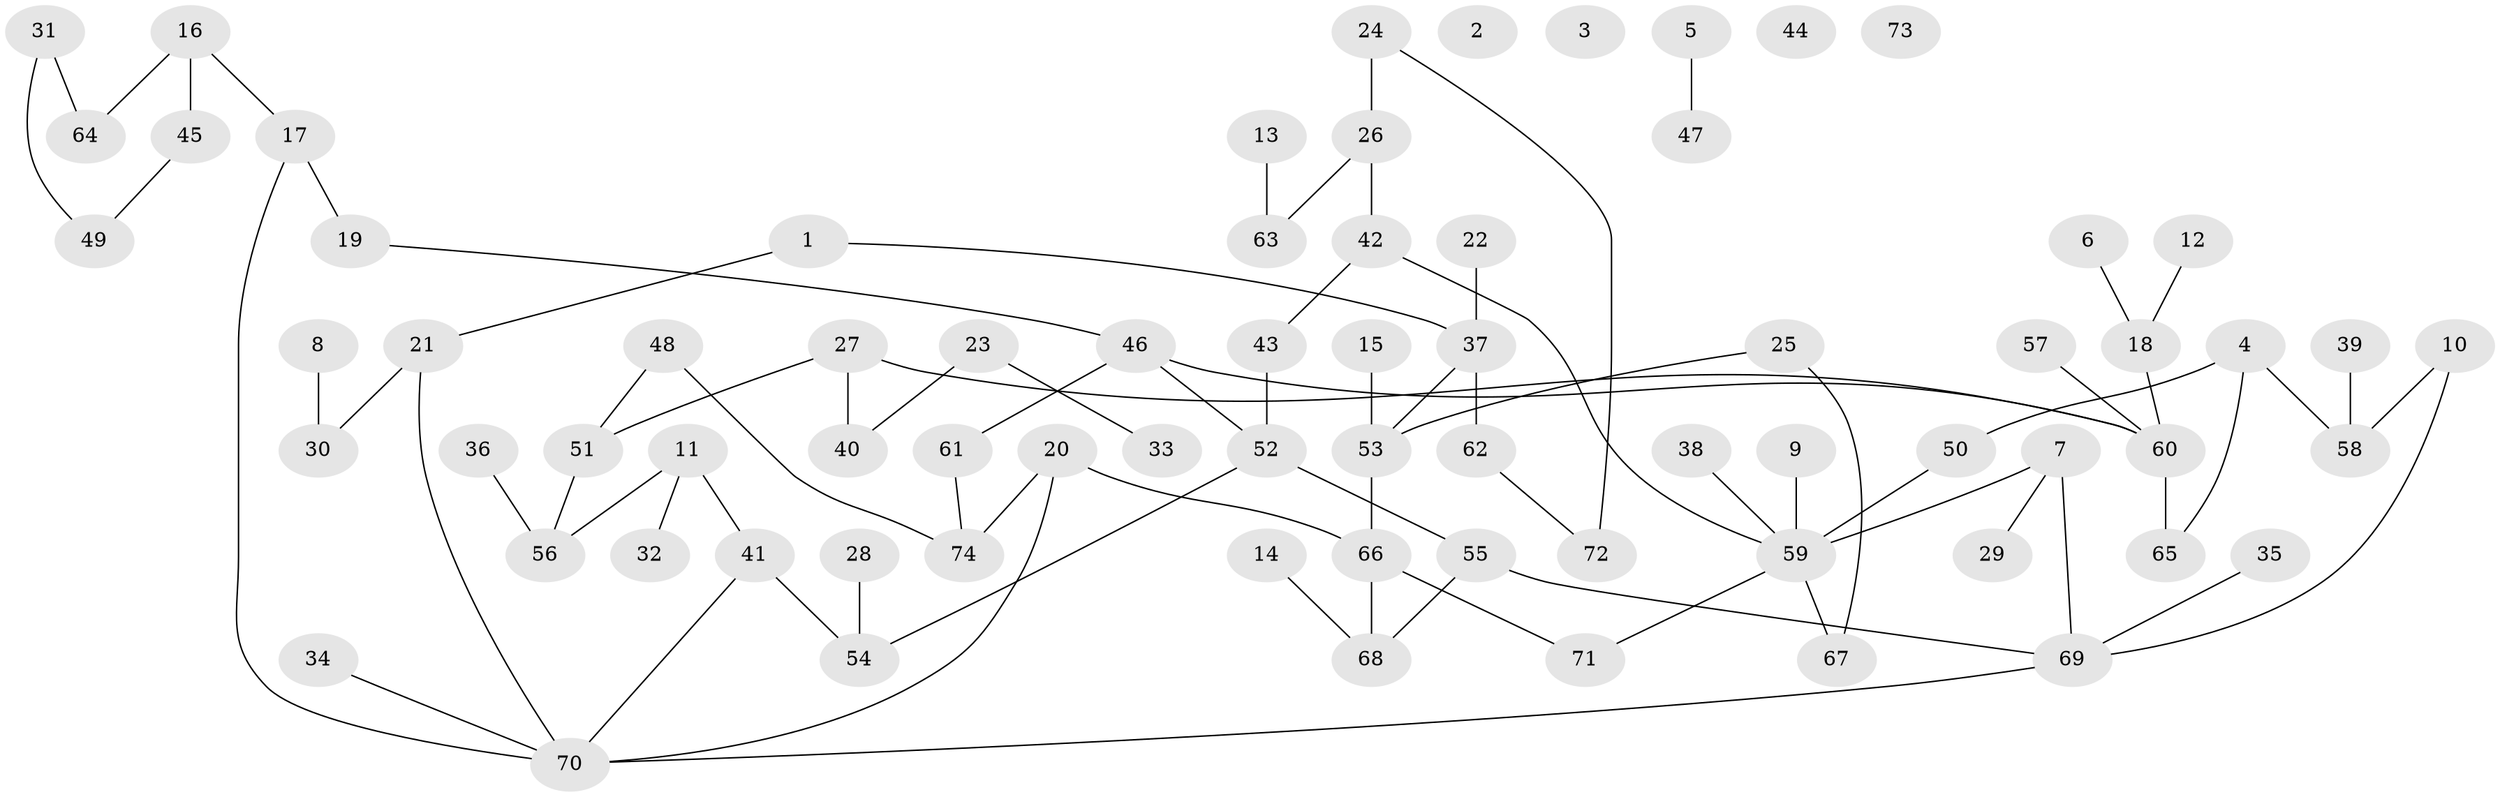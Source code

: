 // coarse degree distribution, {3: 0.1956521739130435, 0: 0.10869565217391304, 1: 0.2608695652173913, 2: 0.2391304347826087, 5: 0.06521739130434782, 4: 0.06521739130434782, 7: 0.043478260869565216, 6: 0.021739130434782608}
// Generated by graph-tools (version 1.1) at 2025/23/03/03/25 07:23:26]
// undirected, 74 vertices, 82 edges
graph export_dot {
graph [start="1"]
  node [color=gray90,style=filled];
  1;
  2;
  3;
  4;
  5;
  6;
  7;
  8;
  9;
  10;
  11;
  12;
  13;
  14;
  15;
  16;
  17;
  18;
  19;
  20;
  21;
  22;
  23;
  24;
  25;
  26;
  27;
  28;
  29;
  30;
  31;
  32;
  33;
  34;
  35;
  36;
  37;
  38;
  39;
  40;
  41;
  42;
  43;
  44;
  45;
  46;
  47;
  48;
  49;
  50;
  51;
  52;
  53;
  54;
  55;
  56;
  57;
  58;
  59;
  60;
  61;
  62;
  63;
  64;
  65;
  66;
  67;
  68;
  69;
  70;
  71;
  72;
  73;
  74;
  1 -- 21;
  1 -- 37;
  4 -- 50;
  4 -- 58;
  4 -- 65;
  5 -- 47;
  6 -- 18;
  7 -- 29;
  7 -- 59;
  7 -- 69;
  8 -- 30;
  9 -- 59;
  10 -- 58;
  10 -- 69;
  11 -- 32;
  11 -- 41;
  11 -- 56;
  12 -- 18;
  13 -- 63;
  14 -- 68;
  15 -- 53;
  16 -- 17;
  16 -- 45;
  16 -- 64;
  17 -- 19;
  17 -- 70;
  18 -- 60;
  19 -- 46;
  20 -- 66;
  20 -- 70;
  20 -- 74;
  21 -- 30;
  21 -- 70;
  22 -- 37;
  23 -- 33;
  23 -- 40;
  24 -- 26;
  24 -- 72;
  25 -- 53;
  25 -- 67;
  26 -- 42;
  26 -- 63;
  27 -- 40;
  27 -- 51;
  27 -- 60;
  28 -- 54;
  31 -- 49;
  31 -- 64;
  34 -- 70;
  35 -- 69;
  36 -- 56;
  37 -- 53;
  37 -- 62;
  38 -- 59;
  39 -- 58;
  41 -- 54;
  41 -- 70;
  42 -- 43;
  42 -- 59;
  43 -- 52;
  45 -- 49;
  46 -- 52;
  46 -- 60;
  46 -- 61;
  48 -- 51;
  48 -- 74;
  50 -- 59;
  51 -- 56;
  52 -- 54;
  52 -- 55;
  53 -- 66;
  55 -- 68;
  55 -- 69;
  57 -- 60;
  59 -- 67;
  59 -- 71;
  60 -- 65;
  61 -- 74;
  62 -- 72;
  66 -- 68;
  66 -- 71;
  69 -- 70;
}
